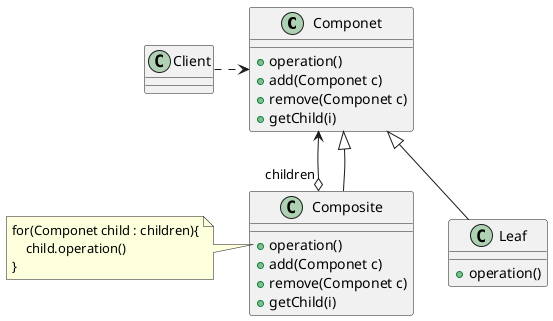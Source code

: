 @startuml 

skinparam DefaultFontName PingFangSC-Regular

class Componet{
    + operation()
    + add(Componet c)
    + remove(Componet c)
    + getChild(i)
}

class Leaf{
    + operation()
}

class Composite{
    + operation()
    + add(Componet c)
    + remove(Componet c)
    + getChild(i)
}
note left of Composite::operation
for(Componet child : children){
    child.operation()
}
end note

Client .> Componet
Componet <|-- Leaf
Componet <--o "children" Composite
Componet <|-- Composite



@enduml